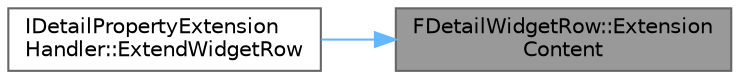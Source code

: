 digraph "FDetailWidgetRow::ExtensionContent"
{
 // INTERACTIVE_SVG=YES
 // LATEX_PDF_SIZE
  bgcolor="transparent";
  edge [fontname=Helvetica,fontsize=10,labelfontname=Helvetica,labelfontsize=10];
  node [fontname=Helvetica,fontsize=10,shape=box,height=0.2,width=0.4];
  rankdir="RL";
  Node1 [id="Node000001",label="FDetailWidgetRow::Extension\lContent",height=0.2,width=0.4,color="gray40", fillcolor="grey60", style="filled", fontcolor="black",tooltip="Assigns content to the extension (right) slot."];
  Node1 -> Node2 [id="edge1_Node000001_Node000002",dir="back",color="steelblue1",style="solid",tooltip=" "];
  Node2 [id="Node000002",label="IDetailPropertyExtension\lHandler::ExtendWidgetRow",height=0.2,width=0.4,color="grey40", fillcolor="white", style="filled",URL="$de/d19/classIDetailPropertyExtensionHandler.html#aa92f25e96f9b3952ee3b50671ec5695f",tooltip="Gives the extension handler a chance to add extension widgets to the widget row."];
}
